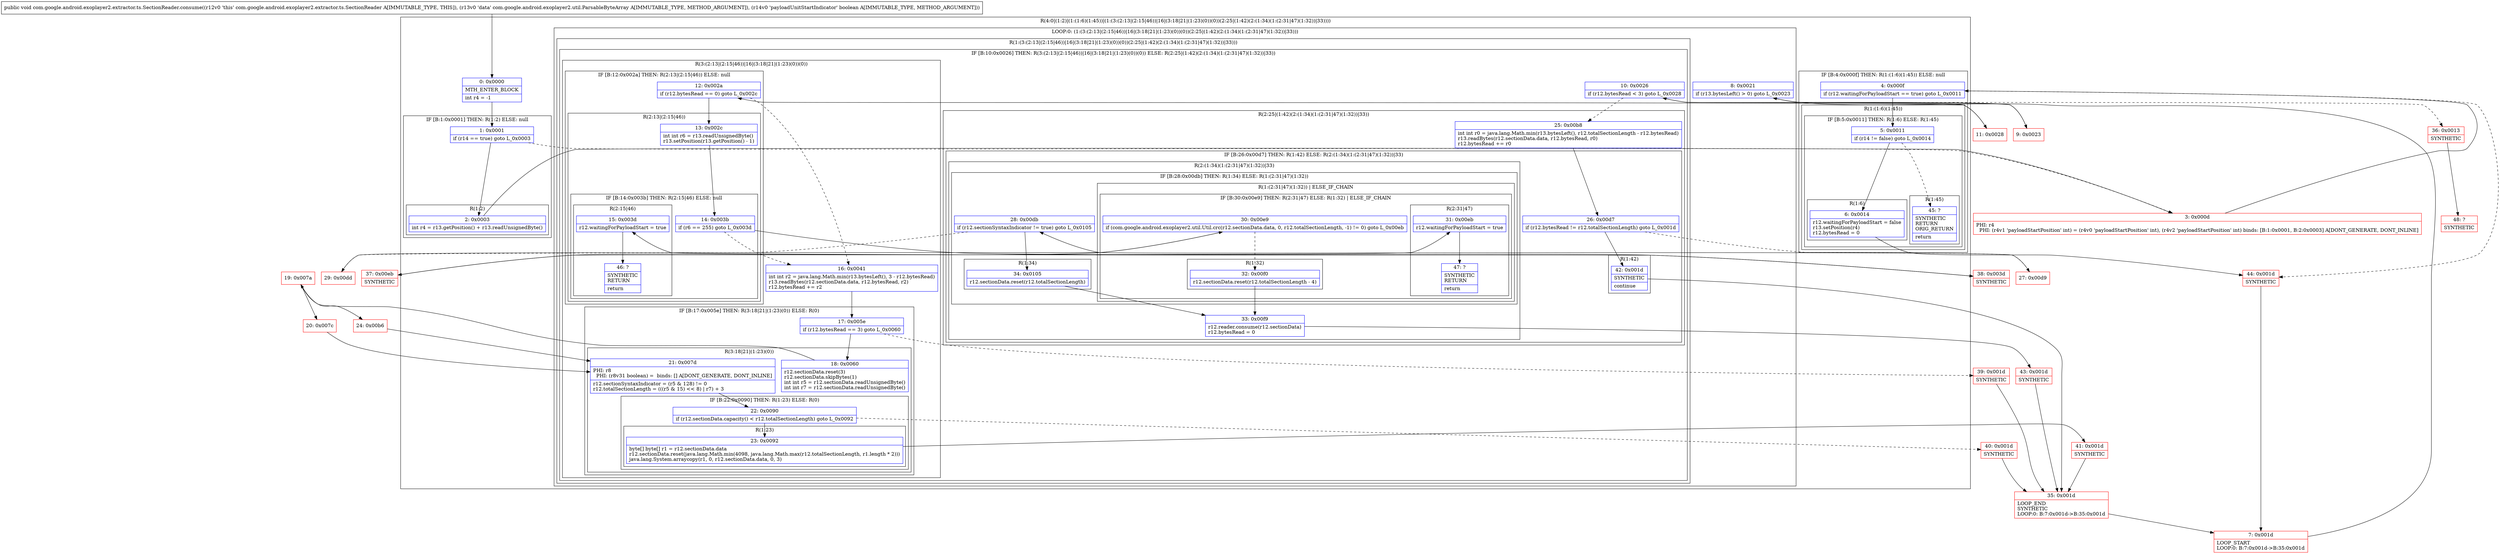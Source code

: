 digraph "CFG forcom.google.android.exoplayer2.extractor.ts.SectionReader.consume(Lcom\/google\/android\/exoplayer2\/util\/ParsableByteArray;Z)V" {
subgraph cluster_Region_782742794 {
label = "R(4:0|(1:2)|(1:(1:6)(1:45))|(1:(3:(2:13|(2:15|46))|16|(3:18|21|(1:23)(0))(0))(2:25|(1:42)(2:(1:34)(1:(2:31|47)(1:32))|33))))";
node [shape=record,color=blue];
Node_0 [shape=record,label="{0\:\ 0x0000|MTH_ENTER_BLOCK\l|int r4 = \-1\l}"];
subgraph cluster_IfRegion_1762434948 {
label = "IF [B:1:0x0001] THEN: R(1:2) ELSE: null";
node [shape=record,color=blue];
Node_1 [shape=record,label="{1\:\ 0x0001|if (r14 == true) goto L_0x0003\l}"];
subgraph cluster_Region_1154072949 {
label = "R(1:2)";
node [shape=record,color=blue];
Node_2 [shape=record,label="{2\:\ 0x0003|int r4 = r13.getPosition() + r13.readUnsignedByte()\l}"];
}
}
subgraph cluster_IfRegion_1693415479 {
label = "IF [B:4:0x000f] THEN: R(1:(1:6)(1:45)) ELSE: null";
node [shape=record,color=blue];
Node_4 [shape=record,label="{4\:\ 0x000f|if (r12.waitingForPayloadStart == true) goto L_0x0011\l}"];
subgraph cluster_Region_1499563499 {
label = "R(1:(1:6)(1:45))";
node [shape=record,color=blue];
subgraph cluster_IfRegion_788117474 {
label = "IF [B:5:0x0011] THEN: R(1:6) ELSE: R(1:45)";
node [shape=record,color=blue];
Node_5 [shape=record,label="{5\:\ 0x0011|if (r14 != false) goto L_0x0014\l}"];
subgraph cluster_Region_889984438 {
label = "R(1:6)";
node [shape=record,color=blue];
Node_6 [shape=record,label="{6\:\ 0x0014|r12.waitingForPayloadStart = false\lr13.setPosition(r4)\lr12.bytesRead = 0\l}"];
}
subgraph cluster_Region_587529478 {
label = "R(1:45)";
node [shape=record,color=blue];
Node_45 [shape=record,label="{45\:\ ?|SYNTHETIC\lRETURN\lORIG_RETURN\l|return\l}"];
}
}
}
}
subgraph cluster_LoopRegion_1018501009 {
label = "LOOP:0: (1:(3:(2:13|(2:15|46))|16|(3:18|21|(1:23)(0))(0))(2:25|(1:42)(2:(1:34)(1:(2:31|47)(1:32))|33)))";
node [shape=record,color=blue];
Node_8 [shape=record,label="{8\:\ 0x0021|if (r13.bytesLeft() \> 0) goto L_0x0023\l}"];
subgraph cluster_Region_1773048625 {
label = "R(1:(3:(2:13|(2:15|46))|16|(3:18|21|(1:23)(0))(0))(2:25|(1:42)(2:(1:34)(1:(2:31|47)(1:32))|33)))";
node [shape=record,color=blue];
subgraph cluster_IfRegion_168521537 {
label = "IF [B:10:0x0026] THEN: R(3:(2:13|(2:15|46))|16|(3:18|21|(1:23)(0))(0)) ELSE: R(2:25|(1:42)(2:(1:34)(1:(2:31|47)(1:32))|33))";
node [shape=record,color=blue];
Node_10 [shape=record,label="{10\:\ 0x0026|if (r12.bytesRead \< 3) goto L_0x0028\l}"];
subgraph cluster_Region_578147893 {
label = "R(3:(2:13|(2:15|46))|16|(3:18|21|(1:23)(0))(0))";
node [shape=record,color=blue];
subgraph cluster_IfRegion_249778123 {
label = "IF [B:12:0x002a] THEN: R(2:13|(2:15|46)) ELSE: null";
node [shape=record,color=blue];
Node_12 [shape=record,label="{12\:\ 0x002a|if (r12.bytesRead == 0) goto L_0x002c\l}"];
subgraph cluster_Region_93309871 {
label = "R(2:13|(2:15|46))";
node [shape=record,color=blue];
Node_13 [shape=record,label="{13\:\ 0x002c|int int r6 = r13.readUnsignedByte()\lr13.setPosition(r13.getPosition() \- 1)\l}"];
subgraph cluster_IfRegion_155677013 {
label = "IF [B:14:0x003b] THEN: R(2:15|46) ELSE: null";
node [shape=record,color=blue];
Node_14 [shape=record,label="{14\:\ 0x003b|if (r6 == 255) goto L_0x003d\l}"];
subgraph cluster_Region_452909081 {
label = "R(2:15|46)";
node [shape=record,color=blue];
Node_15 [shape=record,label="{15\:\ 0x003d|r12.waitingForPayloadStart = true\l}"];
Node_46 [shape=record,label="{46\:\ ?|SYNTHETIC\lRETURN\l|return\l}"];
}
}
}
}
Node_16 [shape=record,label="{16\:\ 0x0041|int int r2 = java.lang.Math.min(r13.bytesLeft(), 3 \- r12.bytesRead)\lr13.readBytes(r12.sectionData.data, r12.bytesRead, r2)\lr12.bytesRead += r2\l}"];
subgraph cluster_IfRegion_123008876 {
label = "IF [B:17:0x005e] THEN: R(3:18|21|(1:23)(0)) ELSE: R(0)";
node [shape=record,color=blue];
Node_17 [shape=record,label="{17\:\ 0x005e|if (r12.bytesRead == 3) goto L_0x0060\l}"];
subgraph cluster_Region_683501927 {
label = "R(3:18|21|(1:23)(0))";
node [shape=record,color=blue];
Node_18 [shape=record,label="{18\:\ 0x0060|r12.sectionData.reset(3)\lr12.sectionData.skipBytes(1)\lint int r5 = r12.sectionData.readUnsignedByte()\lint int r7 = r12.sectionData.readUnsignedByte()\l}"];
Node_21 [shape=record,label="{21\:\ 0x007d|PHI: r8 \l  PHI: (r8v31 boolean) =  binds: [] A[DONT_GENERATE, DONT_INLINE]\l|r12.sectionSyntaxIndicator = (r5 & 128) != 0\lr12.totalSectionLength = (((r5 & 15) \<\< 8) \| r7) + 3\l}"];
subgraph cluster_IfRegion_1450504608 {
label = "IF [B:22:0x0090] THEN: R(1:23) ELSE: R(0)";
node [shape=record,color=blue];
Node_22 [shape=record,label="{22\:\ 0x0090|if (r12.sectionData.capacity() \< r12.totalSectionLength) goto L_0x0092\l}"];
subgraph cluster_Region_2101966947 {
label = "R(1:23)";
node [shape=record,color=blue];
Node_23 [shape=record,label="{23\:\ 0x0092|byte[] byte[] r1 = r12.sectionData.data\lr12.sectionData.reset(java.lang.Math.min(4098, java.lang.Math.max(r12.totalSectionLength, r1.length * 2)))\ljava.lang.System.arraycopy(r1, 0, r12.sectionData.data, 0, 3)\l}"];
}
subgraph cluster_Region_1123901874 {
label = "R(0)";
node [shape=record,color=blue];
}
}
}
subgraph cluster_Region_774854628 {
label = "R(0)";
node [shape=record,color=blue];
}
}
}
subgraph cluster_Region_828975863 {
label = "R(2:25|(1:42)(2:(1:34)(1:(2:31|47)(1:32))|33))";
node [shape=record,color=blue];
Node_25 [shape=record,label="{25\:\ 0x00b8|int int r0 = java.lang.Math.min(r13.bytesLeft(), r12.totalSectionLength \- r12.bytesRead)\lr13.readBytes(r12.sectionData.data, r12.bytesRead, r0)\lr12.bytesRead += r0\l}"];
subgraph cluster_IfRegion_249572058 {
label = "IF [B:26:0x00d7] THEN: R(1:42) ELSE: R(2:(1:34)(1:(2:31|47)(1:32))|33)";
node [shape=record,color=blue];
Node_26 [shape=record,label="{26\:\ 0x00d7|if (r12.bytesRead != r12.totalSectionLength) goto L_0x001d\l}"];
subgraph cluster_Region_2137531223 {
label = "R(1:42)";
node [shape=record,color=blue];
Node_42 [shape=record,label="{42\:\ 0x001d|SYNTHETIC\l|continue\l}"];
}
subgraph cluster_Region_1454452217 {
label = "R(2:(1:34)(1:(2:31|47)(1:32))|33)";
node [shape=record,color=blue];
subgraph cluster_IfRegion_41271484 {
label = "IF [B:28:0x00db] THEN: R(1:34) ELSE: R(1:(2:31|47)(1:32))";
node [shape=record,color=blue];
Node_28 [shape=record,label="{28\:\ 0x00db|if (r12.sectionSyntaxIndicator != true) goto L_0x0105\l}"];
subgraph cluster_Region_231509202 {
label = "R(1:34)";
node [shape=record,color=blue];
Node_34 [shape=record,label="{34\:\ 0x0105|r12.sectionData.reset(r12.totalSectionLength)\l}"];
}
subgraph cluster_Region_864052391 {
label = "R(1:(2:31|47)(1:32)) | ELSE_IF_CHAIN\l";
node [shape=record,color=blue];
subgraph cluster_IfRegion_1820416459 {
label = "IF [B:30:0x00e9] THEN: R(2:31|47) ELSE: R(1:32) | ELSE_IF_CHAIN\l";
node [shape=record,color=blue];
Node_30 [shape=record,label="{30\:\ 0x00e9|if (com.google.android.exoplayer2.util.Util.crc(r12.sectionData.data, 0, r12.totalSectionLength, \-1) != 0) goto L_0x00eb\l}"];
subgraph cluster_Region_1079841991 {
label = "R(2:31|47)";
node [shape=record,color=blue];
Node_31 [shape=record,label="{31\:\ 0x00eb|r12.waitingForPayloadStart = true\l}"];
Node_47 [shape=record,label="{47\:\ ?|SYNTHETIC\lRETURN\l|return\l}"];
}
subgraph cluster_Region_698264066 {
label = "R(1:32)";
node [shape=record,color=blue];
Node_32 [shape=record,label="{32\:\ 0x00f0|r12.sectionData.reset(r12.totalSectionLength \- 4)\l}"];
}
}
}
}
Node_33 [shape=record,label="{33\:\ 0x00f9|r12.reader.consume(r12.sectionData)\lr12.bytesRead = 0\l}"];
}
}
}
}
}
}
}
Node_3 [shape=record,color=red,label="{3\:\ 0x000d|PHI: r4 \l  PHI: (r4v1 'payloadStartPosition' int) = (r4v0 'payloadStartPosition' int), (r4v2 'payloadStartPosition' int) binds: [B:1:0x0001, B:2:0x0003] A[DONT_GENERATE, DONT_INLINE]\l}"];
Node_7 [shape=record,color=red,label="{7\:\ 0x001d|LOOP_START\lLOOP:0: B:7:0x001d\-\>B:35:0x001d\l}"];
Node_9 [shape=record,color=red,label="{9\:\ 0x0023}"];
Node_11 [shape=record,color=red,label="{11\:\ 0x0028}"];
Node_19 [shape=record,color=red,label="{19\:\ 0x007a}"];
Node_20 [shape=record,color=red,label="{20\:\ 0x007c}"];
Node_24 [shape=record,color=red,label="{24\:\ 0x00b6}"];
Node_27 [shape=record,color=red,label="{27\:\ 0x00d9}"];
Node_29 [shape=record,color=red,label="{29\:\ 0x00dd}"];
Node_35 [shape=record,color=red,label="{35\:\ 0x001d|LOOP_END\lSYNTHETIC\lLOOP:0: B:7:0x001d\-\>B:35:0x001d\l}"];
Node_36 [shape=record,color=red,label="{36\:\ 0x0013|SYNTHETIC\l}"];
Node_37 [shape=record,color=red,label="{37\:\ 0x00eb|SYNTHETIC\l}"];
Node_38 [shape=record,color=red,label="{38\:\ 0x003d|SYNTHETIC\l}"];
Node_39 [shape=record,color=red,label="{39\:\ 0x001d|SYNTHETIC\l}"];
Node_40 [shape=record,color=red,label="{40\:\ 0x001d|SYNTHETIC\l}"];
Node_41 [shape=record,color=red,label="{41\:\ 0x001d|SYNTHETIC\l}"];
Node_43 [shape=record,color=red,label="{43\:\ 0x001d|SYNTHETIC\l}"];
Node_44 [shape=record,color=red,label="{44\:\ 0x001d|SYNTHETIC\l}"];
Node_48 [shape=record,color=red,label="{48\:\ ?|SYNTHETIC\l}"];
MethodNode[shape=record,label="{public void com.google.android.exoplayer2.extractor.ts.SectionReader.consume((r12v0 'this' com.google.android.exoplayer2.extractor.ts.SectionReader A[IMMUTABLE_TYPE, THIS]), (r13v0 'data' com.google.android.exoplayer2.util.ParsableByteArray A[IMMUTABLE_TYPE, METHOD_ARGUMENT]), (r14v0 'payloadUnitStartIndicator' boolean A[IMMUTABLE_TYPE, METHOD_ARGUMENT])) }"];
MethodNode -> Node_0;
Node_0 -> Node_1;
Node_1 -> Node_2;
Node_1 -> Node_3[style=dashed];
Node_2 -> Node_3;
Node_4 -> Node_5;
Node_4 -> Node_44[style=dashed];
Node_5 -> Node_6;
Node_5 -> Node_45[style=dashed];
Node_6 -> Node_44;
Node_8 -> Node_9;
Node_8 -> Node_36[style=dashed];
Node_10 -> Node_11;
Node_10 -> Node_25[style=dashed];
Node_12 -> Node_13;
Node_12 -> Node_16[style=dashed];
Node_13 -> Node_14;
Node_14 -> Node_16[style=dashed];
Node_14 -> Node_38;
Node_15 -> Node_46;
Node_16 -> Node_17;
Node_17 -> Node_18;
Node_17 -> Node_39[style=dashed];
Node_18 -> Node_19;
Node_21 -> Node_22;
Node_22 -> Node_23;
Node_22 -> Node_40[style=dashed];
Node_23 -> Node_41;
Node_25 -> Node_26;
Node_26 -> Node_27[style=dashed];
Node_26 -> Node_42;
Node_42 -> Node_35;
Node_28 -> Node_29[style=dashed];
Node_28 -> Node_34;
Node_34 -> Node_33;
Node_30 -> Node_32[style=dashed];
Node_30 -> Node_37;
Node_31 -> Node_47;
Node_32 -> Node_33;
Node_33 -> Node_43;
Node_3 -> Node_4;
Node_7 -> Node_8;
Node_9 -> Node_10;
Node_11 -> Node_12;
Node_19 -> Node_20;
Node_19 -> Node_24;
Node_20 -> Node_21;
Node_24 -> Node_21;
Node_27 -> Node_28;
Node_29 -> Node_30;
Node_35 -> Node_7;
Node_36 -> Node_48;
Node_37 -> Node_31;
Node_38 -> Node_15;
Node_39 -> Node_35;
Node_40 -> Node_35;
Node_41 -> Node_35;
Node_43 -> Node_35;
Node_44 -> Node_7;
}

